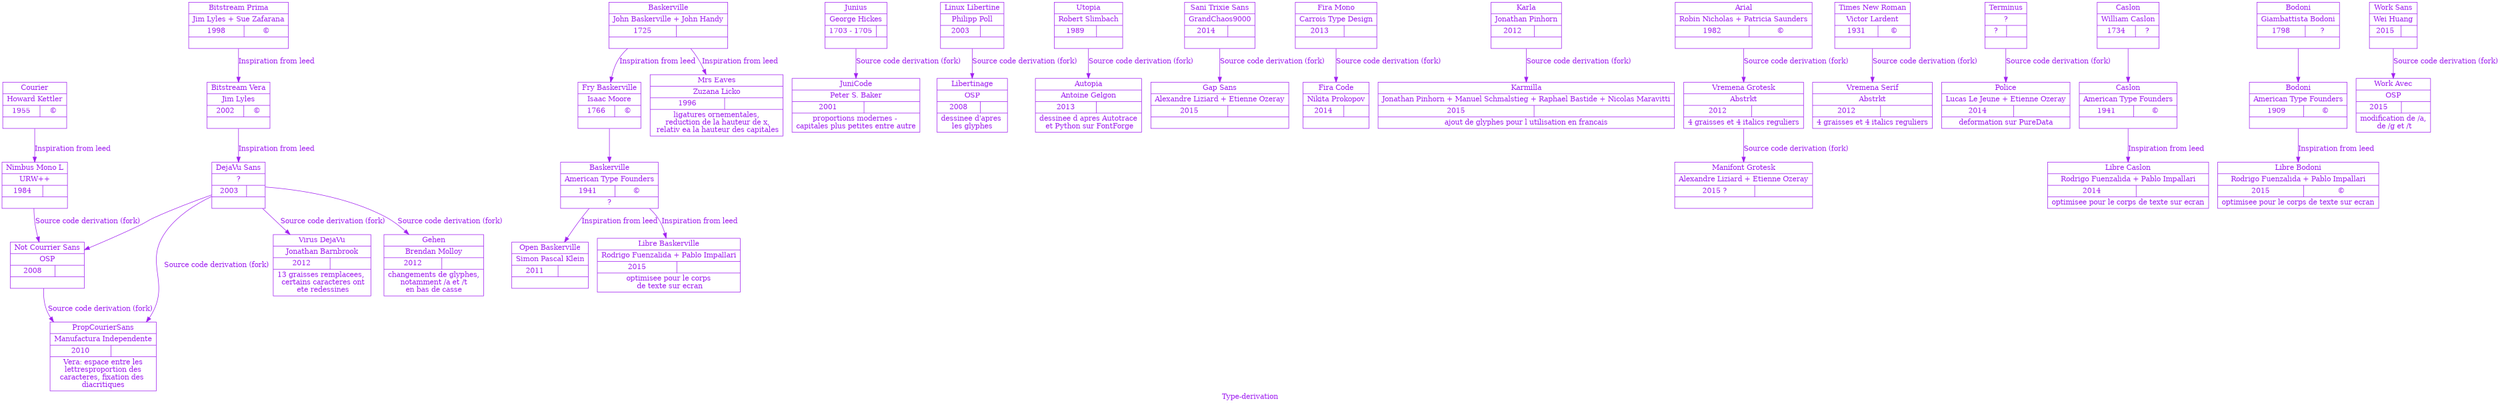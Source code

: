 digraph typederivation {
  graph [
    label = "Type-derivation",
    ratio = auto,
    fontcolor = "purple",
    size = "25"
    ];
  edge [
    color = "purple",
    fontcolor = "purple"
    ];
  node [
    shape = record,
    color = "purple"
    fontcolor = "purple"
    ];
struct1 [shape=record,label="{ Courier | Howard Kettler|{1955|\© }| }"];
struct2 [shape=record,label="{ Nimbus Mono L | URW++|{1984| }| }"];
struct1 -> struct2 [ label = "Inspiration from leed" ];

struct3 [shape=record,label="{ Not Courrier Sans | OSP|{2008| }| }"];
struct2 -> struct3 [ label = "Source code derivation (fork)" ];

struct4 [shape=record,label="{ Bitstream Prima | Jim Lyles + Sue Zafarana|{1998|\©}| }"];
struct5 [shape=record,label="{ Bitstream Vera| Jim Lyles|{2002|\©}| }"];
struct4 -> struct5 [ label = "Inspiration from leed" ];

struct6 [shape=record,label="{ DejaVu Sans| ?|{2003| }| }"];
struct5 -> struct6 [ label = "Inspiration from leed" ];
struct6 -> struct3 ;
struct6 -> struct7 [ label = "Source code derivation (fork)" ];

struct7 [shape=record,label="{ PropCourierSans | Manufactura Independente|{2010| }| Vera: espace entre les\n lettres
proportion des \ncaracteres, fixation des \ndiacritiques}"];
struct8 [shape=record,label="{ Virus DejaVu | Jonathan Barnbrook|{2012| }|13 graisses remplacees, \n certains caracteres ont\n ete redessines}"];
struct9 [shape=record,label="{ Gehen | Brendan Molloy|{2012| }|changements de glyphes,\n notamment /a et /t \nen bas de casse}"];
struct6 -> struct8 [ label = "Source code derivation (fork)" ];
struct6 -> struct9 [ label = "Source code derivation (fork)" ];
struct3 -> struct7 [ label = "Source code derivation (fork)" ];

struct10 [shape=record,label="{ Baskerville | John Baskerville + John Handy|{1725| }| }"];
struct11 [shape=record,label="{ Fry Baskerville | Isaac Moore|{1766|\© }|}"];
struct12 [shape=record,label="{ Baskerville | American Type Founders|{1941|\© }|?}"];
struct10 -> struct11 [ label = "Inspiration from leed" ];
struct11 -> struct12;

struct13 [shape=record,label="{ Open Baskerville | Simon Pascal Klein|{2011| }|}"];
struct12 -> struct13 [ label = "Inspiration from leed" ];

struct14 [shape=record,label="{ Mrs Eaves | Zuzana Licko|{1996| }|ligatures ornementales,\n reduction de la hauteur de x,\n relativ ea la hauteur des capitales}"];
struct15 [shape=record,label="{ Libre Baskerville | Rodrigo Fuenzalida + Pablo Impallari|{2015| }|optimisee pour le corps\n de texte sur ecran}"];
struct10 -> struct14 [ label = "Inspiration from leed" ];
struct12 -> struct15 [ label = "Inspiration from leed" ];

struct16 [shape=record,label="{ Junius | George Hickes|{1703 - 1705| }| }"];
struct17 [shape=record,label="{ JuniCode | Peter S. Baker|{2001| }|proportions modernes - \ncapitales plus petites entre autre }"];
struct16 -> struct17 [ label = "Source code derivation (fork)" ];
struct18 [shape=record,label="{ Linux Libertine | Philipp Poll|{2003| }|}"];
struct19 [shape=record,label="{ Libertinage | OSP|{2008| }|dessinee d'apres \nles glyphes}"];
struct18 -> struct19 [ label = "Source code derivation (fork)" ];
struct20 [shape=record,label="{ Utopia | Robert Slimbach|{1989| }|}"];
struct21 [shape=record,label="{ Autopia | Antoine Gelgon|{2013| }|dessinee d apres Autotrace\n et Python sur FontForge}"];
struct20 -> struct21 [ label = "Source code derivation (fork)" ];

struct22 [shape=record,label="{ Sani Trixie Sans | GrandChaos9000|{2014| }| }"];
struct23 [shape=record,label="{ Gap Sans | Alexandre Liziard + Etienne Ozeray|{2015| }|}"];
struct22 -> struct23 [ label = "Source code derivation (fork)" ];
struct24 [shape=record,label="{ Fira Mono | Carrois Type Design|{2013| }|}"];
struct25 [shape=record,label="{ Fira Code | Nikita Prokopov|{2014| }|}"];
struct24 -> struct25 [ label = "Source code derivation (fork)" ];
struct26 [shape=record,label="{ Karla | Jonathan Pinhorn|{2012| }|}"];
struct27 [shape=record,label="{ Karmilla | Jonathan Pinhorn + Manuel Schmalstieg + Raphael Bastide + Nicolas Maravitti|{2015| }|ajout de glyphes pour l utilisation en francais}"];
struct26 -> struct27 [ label = "Source code derivation (fork)" ];

struct28 [shape=record,label="{ Arial | Robin Nicholas + Patricia Saunders|{1982|\© }|}"];
struct29 [shape=record,label="{ Vremena Grotesk | Abstrkt|{2012| }|4 graisses et 4 italics reguliers}"];
struct28 -> struct29 [ label = "Source code derivation (fork)" ];
struct30 [shape=record,label="{ Manifont Grotesk | Alexandre Liziard + Etienne Ozeray|{2015 ?| }|}"];
struct29 -> struct30 [ label = "Source code derivation (fork)" ];
struct31 [shape=record,label="{ Times New Roman | Victor Lardent|{1931|\© }|}"];
struct32 [shape=record,label="{ Vremena Serif | Abstrkt|{2012| }|4 graisses et 4 italics reguliers}"];
struct31 -> struct32 [ label = "Source code derivation (fork)" ];
struct33 [shape=record,label="{ Terminus | ?|{?| }|}"];
struct34 [shape=record,label="{ Police | Lucas Le Jeune + Etienne Ozeray|{2014| }|deformation sur PureData}"];
struct33 -> struct34 [ label = "Source code derivation (fork)" ];

struct35 [shape=record,label="{ Caslon | William Caslon|{1734|? }|}"];
struct36 [shape=record,label="{ Caslon |American Type Founders|{1941|\© }|}"];
struct35 -> struct36;
struct37 [shape=record,label="{ Libre Caslon | Rodrigo Fuenzalida + Pablo Impallari|{2014| }|optimisee pour le corps de texte sur ecran}"];
struct36 -> struct37 [ label = "Inspiration from leed" ];
struct38 [shape=record,label="{ Bodoni | Giambattista Bodoni|{1798|? }|}"];
struct39 [shape=record,label="{ Bodoni | American Type Founders|{1909|\© }|}"];
struct38 -> struct39;
struct40 [shape=record,label="{ Libre Bodoni |Rodrigo Fuenzalida + Pablo Impallari|{ 2015|\© }|optimisee pour le corps de texte sur ecran}"];
struct39 -> struct40 [ label = "Inspiration from leed" ];
struct41 [shape=record,label="{ Work Sans | Wei Huang|{2015| }|}"];
struct42 [shape=record,label="{ Work Avec | OSP|{2015|}|modification de /a,\n de /g et /t }"];
struct41 -> struct42 [ label = "Source code derivation (fork)" ];

}
